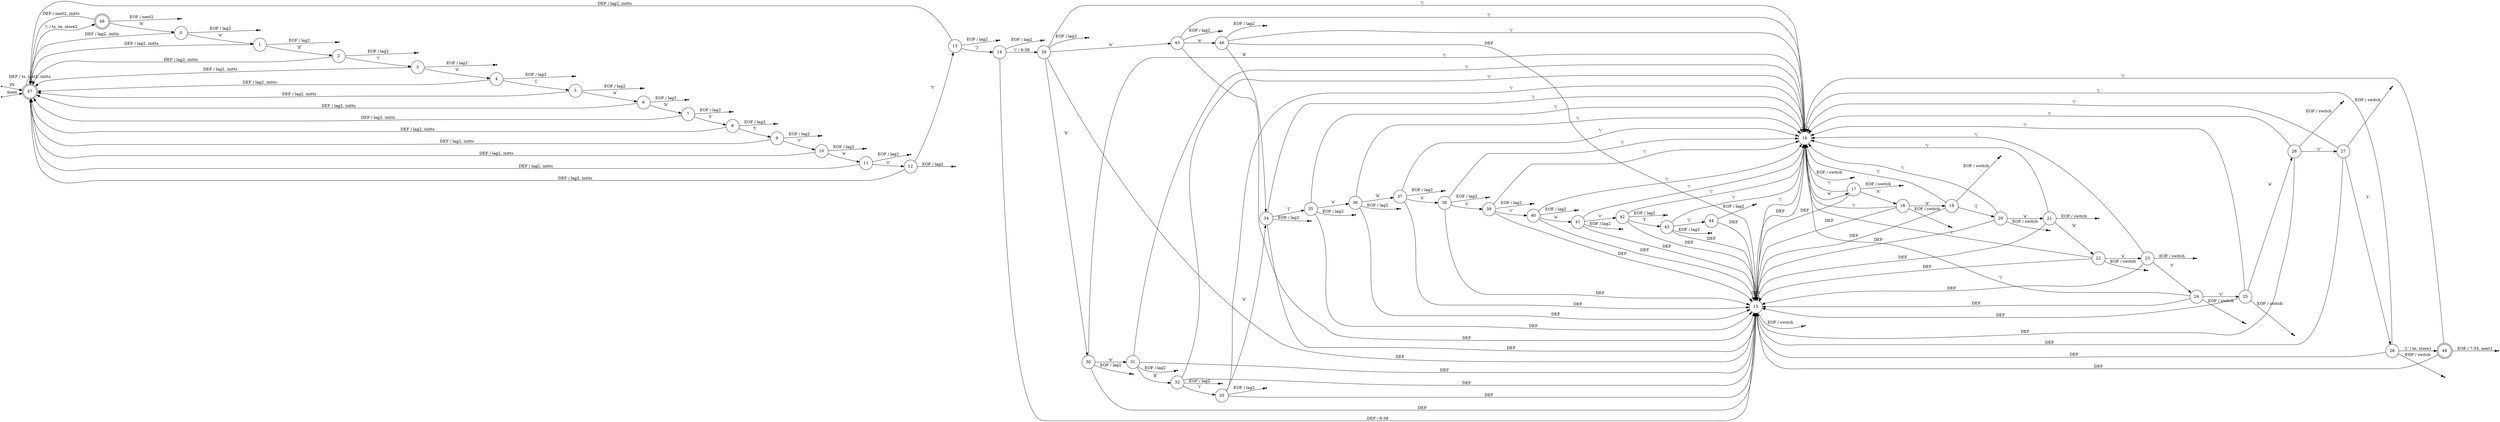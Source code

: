 digraph strings {
	rankdir=LR;
	node [ shape = point ];
	ENTRY;
	en_47;
	eof_0;
	eof_1;
	eof_2;
	eof_3;
	eof_4;
	eof_5;
	eof_6;
	eof_7;
	eof_8;
	eof_9;
	eof_10;
	eof_11;
	eof_12;
	eof_13;
	eof_14;
	eof_15;
	eof_16;
	eof_17;
	eof_18;
	eof_19;
	eof_20;
	eof_21;
	eof_22;
	eof_23;
	eof_24;
	eof_25;
	eof_26;
	eof_27;
	eof_28;
	eof_29;
	eof_30;
	eof_31;
	eof_32;
	eof_33;
	eof_34;
	eof_35;
	eof_36;
	eof_37;
	eof_38;
	eof_39;
	eof_40;
	eof_41;
	eof_42;
	eof_43;
	eof_44;
	eof_45;
	eof_46;
	eof_48;
	eof_49;
	node [ shape = circle, height = 0.2 ];
	node [ fixedsize = true, height = 0.65, shape = doublecircle ];
	47;
	48;
	49;
	node [ shape = circle ];
	0 -> 1 [ label = "'e'" ];
	0 -> 47 [ label = "DEF / lag2, initts" ];
	1 -> 2 [ label = "'g'" ];
	1 -> 47 [ label = "DEF / lag2, initts" ];
	2 -> 3 [ label = "'i'" ];
	2 -> 47 [ label = "DEF / lag2, initts" ];
	3 -> 4 [ label = "'n'" ];
	3 -> 47 [ label = "DEF / lag2, initts" ];
	4 -> 5 [ label = "'{'" ];
	4 -> 47 [ label = "DEF / lag2, initts" ];
	5 -> 6 [ label = "'a'" ];
	5 -> 47 [ label = "DEF / lag2, initts" ];
	6 -> 7 [ label = "'b'" ];
	6 -> 47 [ label = "DEF / lag2, initts" ];
	7 -> 8 [ label = "'s'" ];
	7 -> 47 [ label = "DEF / lag2, initts" ];
	8 -> 9 [ label = "'t'" ];
	8 -> 47 [ label = "DEF / lag2, initts" ];
	9 -> 10 [ label = "'r'" ];
	9 -> 47 [ label = "DEF / lag2, initts" ];
	10 -> 11 [ label = "'a'" ];
	10 -> 47 [ label = "DEF / lag2, initts" ];
	11 -> 12 [ label = "'c'" ];
	11 -> 47 [ label = "DEF / lag2, initts" ];
	12 -> 13 [ label = "'t'" ];
	12 -> 47 [ label = "DEF / lag2, initts" ];
	13 -> 14 [ label = "'}'" ];
	13 -> 47 [ label = "DEF / lag2, initts" ];
	14 -> 29 [ label = "'\\' / 6:38" ];
	14 -> 15 [ label = "DEF / 6:38" ];
	15 -> 16 [ label = "'\\'" ];
	15 -> 15 [ label = "DEF" ];
	16 -> 16 [ label = "'\\'" ];
	16 -> 17 [ label = "'e'" ];
	16 -> 15 [ label = "DEF" ];
	17 -> 16 [ label = "'\\'" ];
	17 -> 18 [ label = "'n'" ];
	17 -> 15 [ label = "DEF" ];
	18 -> 16 [ label = "'\\'" ];
	18 -> 19 [ label = "'d'" ];
	18 -> 15 [ label = "DEF" ];
	19 -> 16 [ label = "'\\'" ];
	19 -> 20 [ label = "'{'" ];
	19 -> 15 [ label = "DEF" ];
	20 -> 16 [ label = "'\\'" ];
	20 -> 21 [ label = "'a'" ];
	20 -> 15 [ label = "DEF" ];
	21 -> 16 [ label = "'\\'" ];
	21 -> 22 [ label = "'b'" ];
	21 -> 15 [ label = "DEF" ];
	22 -> 16 [ label = "'\\'" ];
	22 -> 23 [ label = "'s'" ];
	22 -> 15 [ label = "DEF" ];
	23 -> 16 [ label = "'\\'" ];
	23 -> 24 [ label = "'t'" ];
	23 -> 15 [ label = "DEF" ];
	24 -> 16 [ label = "'\\'" ];
	24 -> 25 [ label = "'r'" ];
	24 -> 15 [ label = "DEF" ];
	25 -> 16 [ label = "'\\'" ];
	25 -> 26 [ label = "'a'" ];
	25 -> 15 [ label = "DEF" ];
	26 -> 16 [ label = "'\\'" ];
	26 -> 27 [ label = "'c'" ];
	26 -> 15 [ label = "DEF" ];
	27 -> 16 [ label = "'\\'" ];
	27 -> 28 [ label = "'t'" ];
	27 -> 15 [ label = "DEF" ];
	28 -> 16 [ label = "'\\'" ];
	28 -> 49 [ label = "'}' / te, store1" ];
	28 -> 15 [ label = "DEF" ];
	29 -> 16 [ label = "'\\'" ];
	29 -> 30 [ label = "'b'" ];
	29 -> 45 [ label = "'e'" ];
	29 -> 15 [ label = "DEF" ];
	30 -> 16 [ label = "'\\'" ];
	30 -> 31 [ label = "'e'" ];
	30 -> 15 [ label = "DEF" ];
	31 -> 16 [ label = "'\\'" ];
	31 -> 32 [ label = "'g'" ];
	31 -> 15 [ label = "DEF" ];
	32 -> 16 [ label = "'\\'" ];
	32 -> 33 [ label = "'i'" ];
	32 -> 15 [ label = "DEF" ];
	33 -> 16 [ label = "'\\'" ];
	33 -> 34 [ label = "'n'" ];
	33 -> 15 [ label = "DEF" ];
	34 -> 16 [ label = "'\\'" ];
	34 -> 35 [ label = "'{'" ];
	34 -> 15 [ label = "DEF" ];
	35 -> 16 [ label = "'\\'" ];
	35 -> 36 [ label = "'a'" ];
	35 -> 15 [ label = "DEF" ];
	36 -> 16 [ label = "'\\'" ];
	36 -> 37 [ label = "'b'" ];
	36 -> 15 [ label = "DEF" ];
	37 -> 16 [ label = "'\\'" ];
	37 -> 38 [ label = "'s'" ];
	37 -> 15 [ label = "DEF" ];
	38 -> 16 [ label = "'\\'" ];
	38 -> 39 [ label = "'t'" ];
	38 -> 15 [ label = "DEF" ];
	39 -> 16 [ label = "'\\'" ];
	39 -> 40 [ label = "'r'" ];
	39 -> 15 [ label = "DEF" ];
	40 -> 16 [ label = "'\\'" ];
	40 -> 41 [ label = "'a'" ];
	40 -> 15 [ label = "DEF" ];
	41 -> 16 [ label = "'\\'" ];
	41 -> 42 [ label = "'c'" ];
	41 -> 15 [ label = "DEF" ];
	42 -> 16 [ label = "'\\'" ];
	42 -> 43 [ label = "'t'" ];
	42 -> 15 [ label = "DEF" ];
	43 -> 16 [ label = "'\\'" ];
	43 -> 44 [ label = "'}'" ];
	43 -> 15 [ label = "DEF" ];
	44 -> 15 [ label = "DEF" ];
	45 -> 16 [ label = "'\\'" ];
	45 -> 46 [ label = "'n'" ];
	45 -> 15 [ label = "DEF" ];
	46 -> 16 [ label = "'\\'" ];
	46 -> 34 [ label = "'d'" ];
	46 -> 15 [ label = "DEF" ];
	47 -> 48 [ label = "'\\' / ts, te, store2" ];
	47 -> 47 [ label = "DEF / ts, last2, initts" ];
	48 -> 0 [ label = "'b'" ];
	48 -> 47 [ label = "DEF / next2, initts" ];
	49 -> 16 [ label = "'\\'" ];
	49 -> 15 [ label = "DEF" ];
	ENTRY -> 47 [ label = "IN" ];
	en_47 -> 47 [ label = "main" ];
	0 -> eof_0 [ label = "EOF / lag2" ];
	1 -> eof_1 [ label = "EOF / lag2" ];
	2 -> eof_2 [ label = "EOF / lag2" ];
	3 -> eof_3 [ label = "EOF / lag2" ];
	4 -> eof_4 [ label = "EOF / lag2" ];
	5 -> eof_5 [ label = "EOF / lag2" ];
	6 -> eof_6 [ label = "EOF / lag2" ];
	7 -> eof_7 [ label = "EOF / lag2" ];
	8 -> eof_8 [ label = "EOF / lag2" ];
	9 -> eof_9 [ label = "EOF / lag2" ];
	10 -> eof_10 [ label = "EOF / lag2" ];
	11 -> eof_11 [ label = "EOF / lag2" ];
	12 -> eof_12 [ label = "EOF / lag2" ];
	13 -> eof_13 [ label = "EOF / lag2" ];
	14 -> eof_14 [ label = "EOF / lag2" ];
	15 -> eof_15 [ label = "EOF / switch" ];
	16 -> eof_16 [ label = "EOF / switch" ];
	17 -> eof_17 [ label = "EOF / switch" ];
	18 -> eof_18 [ label = "EOF / switch" ];
	19 -> eof_19 [ label = "EOF / switch" ];
	20 -> eof_20 [ label = "EOF / switch" ];
	21 -> eof_21 [ label = "EOF / switch" ];
	22 -> eof_22 [ label = "EOF / switch" ];
	23 -> eof_23 [ label = "EOF / switch" ];
	24 -> eof_24 [ label = "EOF / switch" ];
	25 -> eof_25 [ label = "EOF / switch" ];
	26 -> eof_26 [ label = "EOF / switch" ];
	27 -> eof_27 [ label = "EOF / switch" ];
	28 -> eof_28 [ label = "EOF / switch" ];
	29 -> eof_29 [ label = "EOF / lag2" ];
	30 -> eof_30 [ label = "EOF / lag2" ];
	31 -> eof_31 [ label = "EOF / lag2" ];
	32 -> eof_32 [ label = "EOF / lag2" ];
	33 -> eof_33 [ label = "EOF / lag2" ];
	34 -> eof_34 [ label = "EOF / lag2" ];
	35 -> eof_35 [ label = "EOF / lag2" ];
	36 -> eof_36 [ label = "EOF / lag2" ];
	37 -> eof_37 [ label = "EOF / lag2" ];
	38 -> eof_38 [ label = "EOF / lag2" ];
	39 -> eof_39 [ label = "EOF / lag2" ];
	40 -> eof_40 [ label = "EOF / lag2" ];
	41 -> eof_41 [ label = "EOF / lag2" ];
	42 -> eof_42 [ label = "EOF / lag2" ];
	43 -> eof_43 [ label = "EOF / lag2" ];
	44 -> eof_44 [ label = "EOF / lag2" ];
	45 -> eof_45 [ label = "EOF / lag2" ];
	46 -> eof_46 [ label = "EOF / lag2" ];
	48 -> eof_48 [ label = "EOF / next2" ];
	49 -> eof_49 [ label = "EOF / 7:35, next1" ];
}
